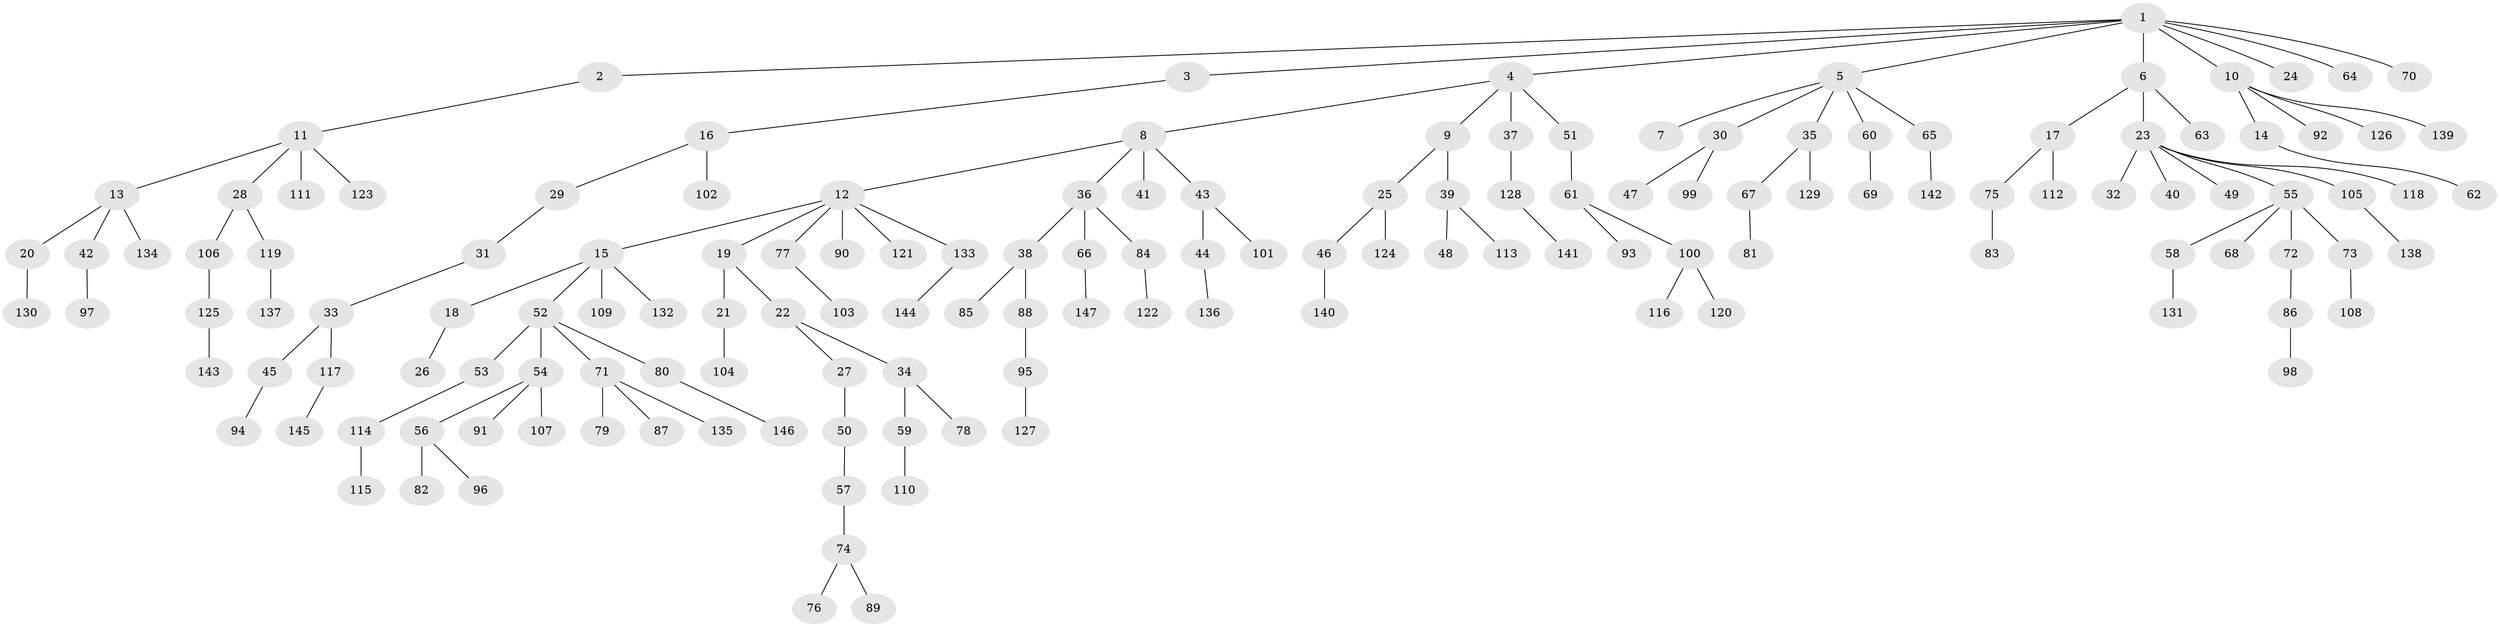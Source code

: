 // coarse degree distribution, {2: 0.2054794520547945, 1: 0.6986301369863014, 5: 0.0273972602739726, 4: 0.0136986301369863, 3: 0.0136986301369863, 8: 0.0273972602739726, 30: 0.0136986301369863}
// Generated by graph-tools (version 1.1) at 2025/56/03/04/25 21:56:33]
// undirected, 147 vertices, 146 edges
graph export_dot {
graph [start="1"]
  node [color=gray90,style=filled];
  1;
  2;
  3;
  4;
  5;
  6;
  7;
  8;
  9;
  10;
  11;
  12;
  13;
  14;
  15;
  16;
  17;
  18;
  19;
  20;
  21;
  22;
  23;
  24;
  25;
  26;
  27;
  28;
  29;
  30;
  31;
  32;
  33;
  34;
  35;
  36;
  37;
  38;
  39;
  40;
  41;
  42;
  43;
  44;
  45;
  46;
  47;
  48;
  49;
  50;
  51;
  52;
  53;
  54;
  55;
  56;
  57;
  58;
  59;
  60;
  61;
  62;
  63;
  64;
  65;
  66;
  67;
  68;
  69;
  70;
  71;
  72;
  73;
  74;
  75;
  76;
  77;
  78;
  79;
  80;
  81;
  82;
  83;
  84;
  85;
  86;
  87;
  88;
  89;
  90;
  91;
  92;
  93;
  94;
  95;
  96;
  97;
  98;
  99;
  100;
  101;
  102;
  103;
  104;
  105;
  106;
  107;
  108;
  109;
  110;
  111;
  112;
  113;
  114;
  115;
  116;
  117;
  118;
  119;
  120;
  121;
  122;
  123;
  124;
  125;
  126;
  127;
  128;
  129;
  130;
  131;
  132;
  133;
  134;
  135;
  136;
  137;
  138;
  139;
  140;
  141;
  142;
  143;
  144;
  145;
  146;
  147;
  1 -- 2;
  1 -- 3;
  1 -- 4;
  1 -- 5;
  1 -- 6;
  1 -- 10;
  1 -- 24;
  1 -- 64;
  1 -- 70;
  2 -- 11;
  3 -- 16;
  4 -- 8;
  4 -- 9;
  4 -- 37;
  4 -- 51;
  5 -- 7;
  5 -- 30;
  5 -- 35;
  5 -- 60;
  5 -- 65;
  6 -- 17;
  6 -- 23;
  6 -- 63;
  8 -- 12;
  8 -- 36;
  8 -- 41;
  8 -- 43;
  9 -- 25;
  9 -- 39;
  10 -- 14;
  10 -- 92;
  10 -- 126;
  10 -- 139;
  11 -- 13;
  11 -- 28;
  11 -- 111;
  11 -- 123;
  12 -- 15;
  12 -- 19;
  12 -- 77;
  12 -- 90;
  12 -- 121;
  12 -- 133;
  13 -- 20;
  13 -- 42;
  13 -- 134;
  14 -- 62;
  15 -- 18;
  15 -- 52;
  15 -- 109;
  15 -- 132;
  16 -- 29;
  16 -- 102;
  17 -- 75;
  17 -- 112;
  18 -- 26;
  19 -- 21;
  19 -- 22;
  20 -- 130;
  21 -- 104;
  22 -- 27;
  22 -- 34;
  23 -- 32;
  23 -- 40;
  23 -- 49;
  23 -- 55;
  23 -- 105;
  23 -- 118;
  25 -- 46;
  25 -- 124;
  27 -- 50;
  28 -- 106;
  28 -- 119;
  29 -- 31;
  30 -- 47;
  30 -- 99;
  31 -- 33;
  33 -- 45;
  33 -- 117;
  34 -- 59;
  34 -- 78;
  35 -- 67;
  35 -- 129;
  36 -- 38;
  36 -- 66;
  36 -- 84;
  37 -- 128;
  38 -- 85;
  38 -- 88;
  39 -- 48;
  39 -- 113;
  42 -- 97;
  43 -- 44;
  43 -- 101;
  44 -- 136;
  45 -- 94;
  46 -- 140;
  50 -- 57;
  51 -- 61;
  52 -- 53;
  52 -- 54;
  52 -- 71;
  52 -- 80;
  53 -- 114;
  54 -- 56;
  54 -- 91;
  54 -- 107;
  55 -- 58;
  55 -- 68;
  55 -- 72;
  55 -- 73;
  56 -- 82;
  56 -- 96;
  57 -- 74;
  58 -- 131;
  59 -- 110;
  60 -- 69;
  61 -- 93;
  61 -- 100;
  65 -- 142;
  66 -- 147;
  67 -- 81;
  71 -- 79;
  71 -- 87;
  71 -- 135;
  72 -- 86;
  73 -- 108;
  74 -- 76;
  74 -- 89;
  75 -- 83;
  77 -- 103;
  80 -- 146;
  84 -- 122;
  86 -- 98;
  88 -- 95;
  95 -- 127;
  100 -- 116;
  100 -- 120;
  105 -- 138;
  106 -- 125;
  114 -- 115;
  117 -- 145;
  119 -- 137;
  125 -- 143;
  128 -- 141;
  133 -- 144;
}
